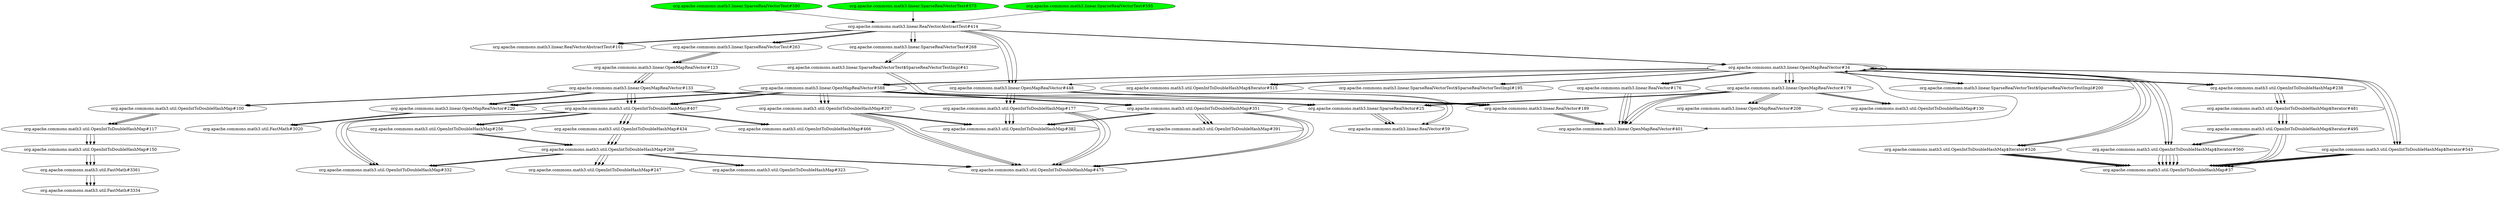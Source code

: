 digraph "cg/org.apache.commons.math3.linear.SparseRealVectorTest#580"
{
	"org.apache.commons.math3.linear.SparseRealVectorTest#580" [style=filled,fillcolor=green];
	"org.apache.commons.math3.linear.SparseRealVectorTest#580" -> "org.apache.commons.math3.linear.RealVectorAbstractTest#414";
	"org.apache.commons.math3.linear.RealVectorAbstractTest#414" -> "org.apache.commons.math3.linear.RealVectorAbstractTest#101";
	"org.apache.commons.math3.linear.RealVectorAbstractTest#414" -> "org.apache.commons.math3.linear.SparseRealVectorTest#263";
	"org.apache.commons.math3.linear.SparseRealVectorTest#263" -> "org.apache.commons.math3.linear.OpenMapRealVector#123";
	"org.apache.commons.math3.linear.OpenMapRealVector#123" -> "org.apache.commons.math3.linear.OpenMapRealVector#133";
	"org.apache.commons.math3.linear.OpenMapRealVector#133" -> "org.apache.commons.math3.linear.SparseRealVector#25";
	"org.apache.commons.math3.linear.SparseRealVector#25" -> "org.apache.commons.math3.linear.RealVector#59";
	"org.apache.commons.math3.linear.OpenMapRealVector#133" -> "org.apache.commons.math3.util.OpenIntToDoubleHashMap#100";
	"org.apache.commons.math3.util.OpenIntToDoubleHashMap#100" -> "org.apache.commons.math3.util.OpenIntToDoubleHashMap#117";
	"org.apache.commons.math3.util.OpenIntToDoubleHashMap#117" -> "org.apache.commons.math3.util.OpenIntToDoubleHashMap#150";
	"org.apache.commons.math3.util.OpenIntToDoubleHashMap#150" -> "org.apache.commons.math3.util.FastMath#3361";
	"org.apache.commons.math3.util.FastMath#3361" -> "org.apache.commons.math3.util.FastMath#3334";
	"org.apache.commons.math3.linear.OpenMapRealVector#133" -> "org.apache.commons.math3.linear.OpenMapRealVector#220";
	"org.apache.commons.math3.linear.OpenMapRealVector#220" -> "org.apache.commons.math3.util.FastMath#3020";
	"org.apache.commons.math3.linear.OpenMapRealVector#133" -> "org.apache.commons.math3.util.OpenIntToDoubleHashMap#407";
	"org.apache.commons.math3.util.OpenIntToDoubleHashMap#407" -> "org.apache.commons.math3.util.OpenIntToDoubleHashMap#256";
	"org.apache.commons.math3.util.OpenIntToDoubleHashMap#256" -> "org.apache.commons.math3.util.OpenIntToDoubleHashMap#269";
	"org.apache.commons.math3.util.OpenIntToDoubleHashMap#269" -> "org.apache.commons.math3.util.OpenIntToDoubleHashMap#475";
	"org.apache.commons.math3.util.OpenIntToDoubleHashMap#407" -> "org.apache.commons.math3.util.OpenIntToDoubleHashMap#466";
	"org.apache.commons.math3.util.OpenIntToDoubleHashMap#407" -> "org.apache.commons.math3.util.OpenIntToDoubleHashMap#434";
	"org.apache.commons.math3.util.OpenIntToDoubleHashMap#434" -> "org.apache.commons.math3.util.OpenIntToDoubleHashMap#269";
	"org.apache.commons.math3.util.OpenIntToDoubleHashMap#269" -> "org.apache.commons.math3.util.OpenIntToDoubleHashMap#247";
	"org.apache.commons.math3.util.OpenIntToDoubleHashMap#269" -> "org.apache.commons.math3.util.OpenIntToDoubleHashMap#323";
	"org.apache.commons.math3.linear.RealVectorAbstractTest#414" -> "org.apache.commons.math3.linear.SparseRealVectorTest#268";
	"org.apache.commons.math3.linear.SparseRealVectorTest#268" -> "org.apache.commons.math3.linear.SparseRealVectorTest$SparseRealVectorTestImpl#41";
	"org.apache.commons.math3.linear.SparseRealVectorTest$SparseRealVectorTestImpl#41" -> "org.apache.commons.math3.linear.RealVector#59";
	"org.apache.commons.math3.linear.RealVectorAbstractTest#414" -> "org.apache.commons.math3.linear.OpenMapRealVector#34";
	"org.apache.commons.math3.linear.OpenMapRealVector#34" -> "org.apache.commons.math3.linear.OpenMapRealVector#34";
	"org.apache.commons.math3.linear.OpenMapRealVector#34" -> "org.apache.commons.math3.linear.SparseRealVectorTest$SparseRealVectorTestImpl#200";
	"org.apache.commons.math3.linear.OpenMapRealVector#34" -> "org.apache.commons.math3.linear.RealVector#176";
	"org.apache.commons.math3.linear.RealVector#176" -> "org.apache.commons.math3.linear.OpenMapRealVector#401";
	"org.apache.commons.math3.linear.OpenMapRealVector#34" -> "org.apache.commons.math3.linear.OpenMapRealVector#179";
	"org.apache.commons.math3.linear.OpenMapRealVector#179" -> "org.apache.commons.math3.linear.SparseRealVector#25";
	"org.apache.commons.math3.linear.OpenMapRealVector#179" -> "org.apache.commons.math3.linear.OpenMapRealVector#401";
	"org.apache.commons.math3.linear.OpenMapRealVector#179" -> "org.apache.commons.math3.linear.OpenMapRealVector#208";
	"org.apache.commons.math3.linear.OpenMapRealVector#179" -> "org.apache.commons.math3.util.OpenIntToDoubleHashMap#130";
	"org.apache.commons.math3.linear.OpenMapRealVector#34" -> "org.apache.commons.math3.util.OpenIntToDoubleHashMap#238";
	"org.apache.commons.math3.util.OpenIntToDoubleHashMap#238" -> "org.apache.commons.math3.util.OpenIntToDoubleHashMap$Iterator#481";
	"org.apache.commons.math3.util.OpenIntToDoubleHashMap$Iterator#481" -> "org.apache.commons.math3.util.OpenIntToDoubleHashMap$Iterator#495";
	"org.apache.commons.math3.util.OpenIntToDoubleHashMap$Iterator#495" -> "org.apache.commons.math3.util.OpenIntToDoubleHashMap#37";
	"org.apache.commons.math3.util.OpenIntToDoubleHashMap$Iterator#495" -> "org.apache.commons.math3.util.OpenIntToDoubleHashMap$Iterator#560";
	"org.apache.commons.math3.util.OpenIntToDoubleHashMap$Iterator#560" -> "org.apache.commons.math3.util.OpenIntToDoubleHashMap#37";
	"org.apache.commons.math3.util.OpenIntToDoubleHashMap$Iterator#560" -> "org.apache.commons.math3.util.OpenIntToDoubleHashMap#37";
	"org.apache.commons.math3.linear.OpenMapRealVector#34" -> "org.apache.commons.math3.util.OpenIntToDoubleHashMap$Iterator#515";
	"org.apache.commons.math3.linear.OpenMapRealVector#34" -> "org.apache.commons.math3.util.OpenIntToDoubleHashMap$Iterator#560";
	"org.apache.commons.math3.linear.OpenMapRealVector#34" -> "org.apache.commons.math3.util.OpenIntToDoubleHashMap$Iterator#526";
	"org.apache.commons.math3.util.OpenIntToDoubleHashMap$Iterator#526" -> "org.apache.commons.math3.util.OpenIntToDoubleHashMap#37";
	"org.apache.commons.math3.util.OpenIntToDoubleHashMap$Iterator#526" -> "org.apache.commons.math3.util.OpenIntToDoubleHashMap#37";
	"org.apache.commons.math3.linear.OpenMapRealVector#34" -> "org.apache.commons.math3.util.OpenIntToDoubleHashMap$Iterator#543";
	"org.apache.commons.math3.util.OpenIntToDoubleHashMap$Iterator#543" -> "org.apache.commons.math3.util.OpenIntToDoubleHashMap#37";
	"org.apache.commons.math3.util.OpenIntToDoubleHashMap$Iterator#543" -> "org.apache.commons.math3.util.OpenIntToDoubleHashMap#37";
	"org.apache.commons.math3.linear.OpenMapRealVector#34" -> "org.apache.commons.math3.linear.SparseRealVectorTest$SparseRealVectorTestImpl#195";
	"org.apache.commons.math3.linear.OpenMapRealVector#34" -> "org.apache.commons.math3.linear.OpenMapRealVector#588";
	"org.apache.commons.math3.linear.OpenMapRealVector#588" -> "org.apache.commons.math3.linear.RealVector#189";
	"org.apache.commons.math3.linear.RealVector#189" -> "org.apache.commons.math3.linear.OpenMapRealVector#401";
	"org.apache.commons.math3.linear.OpenMapRealVector#588" -> "org.apache.commons.math3.linear.OpenMapRealVector#220";
	"org.apache.commons.math3.linear.OpenMapRealVector#588" -> "org.apache.commons.math3.util.OpenIntToDoubleHashMap#207";
	"org.apache.commons.math3.util.OpenIntToDoubleHashMap#207" -> "org.apache.commons.math3.util.OpenIntToDoubleHashMap#475";
	"org.apache.commons.math3.util.OpenIntToDoubleHashMap#207" -> "org.apache.commons.math3.util.OpenIntToDoubleHashMap#382";
	"org.apache.commons.math3.linear.OpenMapRealVector#588" -> "org.apache.commons.math3.util.OpenIntToDoubleHashMap#351";
	"org.apache.commons.math3.util.OpenIntToDoubleHashMap#351" -> "org.apache.commons.math3.util.OpenIntToDoubleHashMap#475";
	"org.apache.commons.math3.util.OpenIntToDoubleHashMap#351" -> "org.apache.commons.math3.util.OpenIntToDoubleHashMap#382";
	"org.apache.commons.math3.util.OpenIntToDoubleHashMap#351" -> "org.apache.commons.math3.util.OpenIntToDoubleHashMap#391";
	"org.apache.commons.math3.linear.OpenMapRealVector#588" -> "org.apache.commons.math3.util.OpenIntToDoubleHashMap#407";
	"org.apache.commons.math3.util.OpenIntToDoubleHashMap#269" -> "org.apache.commons.math3.util.OpenIntToDoubleHashMap#332";
	"org.apache.commons.math3.util.OpenIntToDoubleHashMap#407" -> "org.apache.commons.math3.util.OpenIntToDoubleHashMap#332";
	"org.apache.commons.math3.linear.RealVectorAbstractTest#414" -> "org.apache.commons.math3.linear.OpenMapRealVector#448";
	"org.apache.commons.math3.linear.OpenMapRealVector#448" -> "org.apache.commons.math3.linear.RealVector#189";
	"org.apache.commons.math3.linear.OpenMapRealVector#448" -> "org.apache.commons.math3.util.OpenIntToDoubleHashMap#177";
	"org.apache.commons.math3.util.OpenIntToDoubleHashMap#177" -> "org.apache.commons.math3.util.OpenIntToDoubleHashMap#475";
	"org.apache.commons.math3.util.OpenIntToDoubleHashMap#177" -> "org.apache.commons.math3.util.OpenIntToDoubleHashMap#382";
	"org.apache.commons.math3.linear.SparseRealVectorTest#575" [style=filled,fillcolor=green];
	"org.apache.commons.math3.linear.SparseRealVectorTest#575" -> "org.apache.commons.math3.linear.RealVectorAbstractTest#414";
	"org.apache.commons.math3.linear.RealVectorAbstractTest#414" -> "org.apache.commons.math3.linear.RealVectorAbstractTest#101";
	"org.apache.commons.math3.linear.RealVectorAbstractTest#414" -> "org.apache.commons.math3.linear.SparseRealVectorTest#263";
	"org.apache.commons.math3.linear.SparseRealVectorTest#263" -> "org.apache.commons.math3.linear.OpenMapRealVector#123";
	"org.apache.commons.math3.linear.OpenMapRealVector#123" -> "org.apache.commons.math3.linear.OpenMapRealVector#133";
	"org.apache.commons.math3.linear.OpenMapRealVector#133" -> "org.apache.commons.math3.linear.SparseRealVector#25";
	"org.apache.commons.math3.linear.SparseRealVector#25" -> "org.apache.commons.math3.linear.RealVector#59";
	"org.apache.commons.math3.linear.OpenMapRealVector#133" -> "org.apache.commons.math3.util.OpenIntToDoubleHashMap#100";
	"org.apache.commons.math3.util.OpenIntToDoubleHashMap#100" -> "org.apache.commons.math3.util.OpenIntToDoubleHashMap#117";
	"org.apache.commons.math3.util.OpenIntToDoubleHashMap#117" -> "org.apache.commons.math3.util.OpenIntToDoubleHashMap#150";
	"org.apache.commons.math3.util.OpenIntToDoubleHashMap#150" -> "org.apache.commons.math3.util.FastMath#3361";
	"org.apache.commons.math3.util.FastMath#3361" -> "org.apache.commons.math3.util.FastMath#3334";
	"org.apache.commons.math3.linear.OpenMapRealVector#133" -> "org.apache.commons.math3.linear.OpenMapRealVector#220";
	"org.apache.commons.math3.linear.OpenMapRealVector#220" -> "org.apache.commons.math3.util.FastMath#3020";
	"org.apache.commons.math3.linear.OpenMapRealVector#133" -> "org.apache.commons.math3.util.OpenIntToDoubleHashMap#407";
	"org.apache.commons.math3.util.OpenIntToDoubleHashMap#407" -> "org.apache.commons.math3.util.OpenIntToDoubleHashMap#256";
	"org.apache.commons.math3.util.OpenIntToDoubleHashMap#256" -> "org.apache.commons.math3.util.OpenIntToDoubleHashMap#269";
	"org.apache.commons.math3.util.OpenIntToDoubleHashMap#269" -> "org.apache.commons.math3.util.OpenIntToDoubleHashMap#475";
	"org.apache.commons.math3.util.OpenIntToDoubleHashMap#407" -> "org.apache.commons.math3.util.OpenIntToDoubleHashMap#466";
	"org.apache.commons.math3.util.OpenIntToDoubleHashMap#407" -> "org.apache.commons.math3.util.OpenIntToDoubleHashMap#434";
	"org.apache.commons.math3.util.OpenIntToDoubleHashMap#434" -> "org.apache.commons.math3.util.OpenIntToDoubleHashMap#269";
	"org.apache.commons.math3.util.OpenIntToDoubleHashMap#269" -> "org.apache.commons.math3.util.OpenIntToDoubleHashMap#247";
	"org.apache.commons.math3.util.OpenIntToDoubleHashMap#269" -> "org.apache.commons.math3.util.OpenIntToDoubleHashMap#323";
	"org.apache.commons.math3.linear.RealVectorAbstractTest#414" -> "org.apache.commons.math3.linear.OpenMapRealVector#34";
	"org.apache.commons.math3.linear.OpenMapRealVector#34" -> "org.apache.commons.math3.linear.OpenMapRealVector#34";
	"org.apache.commons.math3.linear.OpenMapRealVector#34" -> "org.apache.commons.math3.linear.OpenMapRealVector#401";
	"org.apache.commons.math3.linear.OpenMapRealVector#34" -> "org.apache.commons.math3.linear.RealVector#176";
	"org.apache.commons.math3.linear.RealVector#176" -> "org.apache.commons.math3.linear.OpenMapRealVector#401";
	"org.apache.commons.math3.linear.OpenMapRealVector#34" -> "org.apache.commons.math3.linear.OpenMapRealVector#179";
	"org.apache.commons.math3.linear.OpenMapRealVector#179" -> "org.apache.commons.math3.linear.SparseRealVector#25";
	"org.apache.commons.math3.linear.OpenMapRealVector#179" -> "org.apache.commons.math3.linear.OpenMapRealVector#401";
	"org.apache.commons.math3.linear.OpenMapRealVector#179" -> "org.apache.commons.math3.linear.OpenMapRealVector#208";
	"org.apache.commons.math3.linear.OpenMapRealVector#179" -> "org.apache.commons.math3.util.OpenIntToDoubleHashMap#130";
	"org.apache.commons.math3.linear.OpenMapRealVector#34" -> "org.apache.commons.math3.util.OpenIntToDoubleHashMap#238";
	"org.apache.commons.math3.util.OpenIntToDoubleHashMap#238" -> "org.apache.commons.math3.util.OpenIntToDoubleHashMap$Iterator#481";
	"org.apache.commons.math3.util.OpenIntToDoubleHashMap$Iterator#481" -> "org.apache.commons.math3.util.OpenIntToDoubleHashMap$Iterator#495";
	"org.apache.commons.math3.util.OpenIntToDoubleHashMap$Iterator#495" -> "org.apache.commons.math3.util.OpenIntToDoubleHashMap#37";
	"org.apache.commons.math3.util.OpenIntToDoubleHashMap$Iterator#495" -> "org.apache.commons.math3.util.OpenIntToDoubleHashMap$Iterator#560";
	"org.apache.commons.math3.util.OpenIntToDoubleHashMap$Iterator#560" -> "org.apache.commons.math3.util.OpenIntToDoubleHashMap#37";
	"org.apache.commons.math3.util.OpenIntToDoubleHashMap$Iterator#560" -> "org.apache.commons.math3.util.OpenIntToDoubleHashMap#37";
	"org.apache.commons.math3.linear.OpenMapRealVector#34" -> "org.apache.commons.math3.util.OpenIntToDoubleHashMap$Iterator#515";
	"org.apache.commons.math3.linear.OpenMapRealVector#34" -> "org.apache.commons.math3.util.OpenIntToDoubleHashMap$Iterator#560";
	"org.apache.commons.math3.linear.OpenMapRealVector#34" -> "org.apache.commons.math3.util.OpenIntToDoubleHashMap$Iterator#526";
	"org.apache.commons.math3.util.OpenIntToDoubleHashMap$Iterator#526" -> "org.apache.commons.math3.util.OpenIntToDoubleHashMap#37";
	"org.apache.commons.math3.util.OpenIntToDoubleHashMap$Iterator#526" -> "org.apache.commons.math3.util.OpenIntToDoubleHashMap#37";
	"org.apache.commons.math3.linear.OpenMapRealVector#34" -> "org.apache.commons.math3.util.OpenIntToDoubleHashMap$Iterator#543";
	"org.apache.commons.math3.util.OpenIntToDoubleHashMap$Iterator#543" -> "org.apache.commons.math3.util.OpenIntToDoubleHashMap#37";
	"org.apache.commons.math3.util.OpenIntToDoubleHashMap$Iterator#543" -> "org.apache.commons.math3.util.OpenIntToDoubleHashMap#37";
	"org.apache.commons.math3.linear.OpenMapRealVector#34" -> "org.apache.commons.math3.linear.OpenMapRealVector#448";
	"org.apache.commons.math3.linear.OpenMapRealVector#448" -> "org.apache.commons.math3.linear.RealVector#189";
	"org.apache.commons.math3.linear.RealVector#189" -> "org.apache.commons.math3.linear.OpenMapRealVector#401";
	"org.apache.commons.math3.linear.OpenMapRealVector#448" -> "org.apache.commons.math3.util.OpenIntToDoubleHashMap#177";
	"org.apache.commons.math3.util.OpenIntToDoubleHashMap#177" -> "org.apache.commons.math3.util.OpenIntToDoubleHashMap#475";
	"org.apache.commons.math3.util.OpenIntToDoubleHashMap#177" -> "org.apache.commons.math3.util.OpenIntToDoubleHashMap#382";
	"org.apache.commons.math3.linear.OpenMapRealVector#34" -> "org.apache.commons.math3.linear.OpenMapRealVector#588";
	"org.apache.commons.math3.linear.OpenMapRealVector#588" -> "org.apache.commons.math3.linear.RealVector#189";
	"org.apache.commons.math3.linear.OpenMapRealVector#588" -> "org.apache.commons.math3.linear.OpenMapRealVector#220";
	"org.apache.commons.math3.linear.OpenMapRealVector#588" -> "org.apache.commons.math3.util.OpenIntToDoubleHashMap#207";
	"org.apache.commons.math3.util.OpenIntToDoubleHashMap#207" -> "org.apache.commons.math3.util.OpenIntToDoubleHashMap#475";
	"org.apache.commons.math3.util.OpenIntToDoubleHashMap#207" -> "org.apache.commons.math3.util.OpenIntToDoubleHashMap#382";
	"org.apache.commons.math3.linear.OpenMapRealVector#588" -> "org.apache.commons.math3.util.OpenIntToDoubleHashMap#351";
	"org.apache.commons.math3.util.OpenIntToDoubleHashMap#351" -> "org.apache.commons.math3.util.OpenIntToDoubleHashMap#475";
	"org.apache.commons.math3.util.OpenIntToDoubleHashMap#351" -> "org.apache.commons.math3.util.OpenIntToDoubleHashMap#382";
	"org.apache.commons.math3.util.OpenIntToDoubleHashMap#351" -> "org.apache.commons.math3.util.OpenIntToDoubleHashMap#391";
	"org.apache.commons.math3.linear.OpenMapRealVector#588" -> "org.apache.commons.math3.util.OpenIntToDoubleHashMap#407";
	"org.apache.commons.math3.util.OpenIntToDoubleHashMap#269" -> "org.apache.commons.math3.util.OpenIntToDoubleHashMap#332";
	"org.apache.commons.math3.util.OpenIntToDoubleHashMap#407" -> "org.apache.commons.math3.util.OpenIntToDoubleHashMap#332";
	"org.apache.commons.math3.linear.RealVectorAbstractTest#414" -> "org.apache.commons.math3.linear.OpenMapRealVector#448";
	"org.apache.commons.math3.linear.SparseRealVectorTest#595" [style=filled,fillcolor=green];
	"org.apache.commons.math3.linear.SparseRealVectorTest#595" -> "org.apache.commons.math3.linear.RealVectorAbstractTest#414";
	"org.apache.commons.math3.linear.RealVectorAbstractTest#414" -> "org.apache.commons.math3.linear.RealVectorAbstractTest#101";
	"org.apache.commons.math3.linear.RealVectorAbstractTest#414" -> "org.apache.commons.math3.linear.SparseRealVectorTest#263";
	"org.apache.commons.math3.linear.SparseRealVectorTest#263" -> "org.apache.commons.math3.linear.OpenMapRealVector#123";
	"org.apache.commons.math3.linear.OpenMapRealVector#123" -> "org.apache.commons.math3.linear.OpenMapRealVector#133";
	"org.apache.commons.math3.linear.OpenMapRealVector#133" -> "org.apache.commons.math3.linear.SparseRealVector#25";
	"org.apache.commons.math3.linear.SparseRealVector#25" -> "org.apache.commons.math3.linear.RealVector#59";
	"org.apache.commons.math3.linear.OpenMapRealVector#133" -> "org.apache.commons.math3.util.OpenIntToDoubleHashMap#100";
	"org.apache.commons.math3.util.OpenIntToDoubleHashMap#100" -> "org.apache.commons.math3.util.OpenIntToDoubleHashMap#117";
	"org.apache.commons.math3.util.OpenIntToDoubleHashMap#117" -> "org.apache.commons.math3.util.OpenIntToDoubleHashMap#150";
	"org.apache.commons.math3.util.OpenIntToDoubleHashMap#150" -> "org.apache.commons.math3.util.FastMath#3361";
	"org.apache.commons.math3.util.FastMath#3361" -> "org.apache.commons.math3.util.FastMath#3334";
	"org.apache.commons.math3.linear.OpenMapRealVector#133" -> "org.apache.commons.math3.linear.OpenMapRealVector#220";
	"org.apache.commons.math3.linear.OpenMapRealVector#220" -> "org.apache.commons.math3.util.FastMath#3020";
	"org.apache.commons.math3.linear.OpenMapRealVector#133" -> "org.apache.commons.math3.util.OpenIntToDoubleHashMap#407";
	"org.apache.commons.math3.util.OpenIntToDoubleHashMap#407" -> "org.apache.commons.math3.util.OpenIntToDoubleHashMap#256";
	"org.apache.commons.math3.util.OpenIntToDoubleHashMap#256" -> "org.apache.commons.math3.util.OpenIntToDoubleHashMap#269";
	"org.apache.commons.math3.util.OpenIntToDoubleHashMap#269" -> "org.apache.commons.math3.util.OpenIntToDoubleHashMap#475";
	"org.apache.commons.math3.util.OpenIntToDoubleHashMap#407" -> "org.apache.commons.math3.util.OpenIntToDoubleHashMap#466";
	"org.apache.commons.math3.util.OpenIntToDoubleHashMap#407" -> "org.apache.commons.math3.util.OpenIntToDoubleHashMap#434";
	"org.apache.commons.math3.util.OpenIntToDoubleHashMap#434" -> "org.apache.commons.math3.util.OpenIntToDoubleHashMap#269";
	"org.apache.commons.math3.util.OpenIntToDoubleHashMap#269" -> "org.apache.commons.math3.util.OpenIntToDoubleHashMap#247";
	"org.apache.commons.math3.util.OpenIntToDoubleHashMap#269" -> "org.apache.commons.math3.util.OpenIntToDoubleHashMap#323";
	"org.apache.commons.math3.linear.RealVectorAbstractTest#414" -> "org.apache.commons.math3.linear.SparseRealVectorTest#268";
	"org.apache.commons.math3.linear.SparseRealVectorTest#268" -> "org.apache.commons.math3.linear.SparseRealVectorTest$SparseRealVectorTestImpl#41";
	"org.apache.commons.math3.linear.SparseRealVectorTest$SparseRealVectorTestImpl#41" -> "org.apache.commons.math3.linear.RealVector#59";
	"org.apache.commons.math3.linear.RealVectorAbstractTest#414" -> "org.apache.commons.math3.linear.OpenMapRealVector#34";
	"org.apache.commons.math3.linear.OpenMapRealVector#34" -> "org.apache.commons.math3.linear.OpenMapRealVector#34";
	"org.apache.commons.math3.linear.OpenMapRealVector#34" -> "org.apache.commons.math3.linear.SparseRealVectorTest$SparseRealVectorTestImpl#200";
	"org.apache.commons.math3.linear.OpenMapRealVector#34" -> "org.apache.commons.math3.linear.RealVector#176";
	"org.apache.commons.math3.linear.RealVector#176" -> "org.apache.commons.math3.linear.OpenMapRealVector#401";
	"org.apache.commons.math3.linear.OpenMapRealVector#34" -> "org.apache.commons.math3.linear.OpenMapRealVector#179";
	"org.apache.commons.math3.linear.OpenMapRealVector#179" -> "org.apache.commons.math3.linear.SparseRealVector#25";
	"org.apache.commons.math3.linear.OpenMapRealVector#179" -> "org.apache.commons.math3.linear.OpenMapRealVector#401";
	"org.apache.commons.math3.linear.OpenMapRealVector#179" -> "org.apache.commons.math3.linear.OpenMapRealVector#208";
	"org.apache.commons.math3.linear.OpenMapRealVector#179" -> "org.apache.commons.math3.util.OpenIntToDoubleHashMap#130";
	"org.apache.commons.math3.linear.OpenMapRealVector#34" -> "org.apache.commons.math3.util.OpenIntToDoubleHashMap#238";
	"org.apache.commons.math3.util.OpenIntToDoubleHashMap#238" -> "org.apache.commons.math3.util.OpenIntToDoubleHashMap$Iterator#481";
	"org.apache.commons.math3.util.OpenIntToDoubleHashMap$Iterator#481" -> "org.apache.commons.math3.util.OpenIntToDoubleHashMap$Iterator#495";
	"org.apache.commons.math3.util.OpenIntToDoubleHashMap$Iterator#495" -> "org.apache.commons.math3.util.OpenIntToDoubleHashMap#37";
	"org.apache.commons.math3.util.OpenIntToDoubleHashMap$Iterator#495" -> "org.apache.commons.math3.util.OpenIntToDoubleHashMap$Iterator#560";
	"org.apache.commons.math3.util.OpenIntToDoubleHashMap$Iterator#560" -> "org.apache.commons.math3.util.OpenIntToDoubleHashMap#37";
	"org.apache.commons.math3.util.OpenIntToDoubleHashMap$Iterator#560" -> "org.apache.commons.math3.util.OpenIntToDoubleHashMap#37";
	"org.apache.commons.math3.linear.OpenMapRealVector#34" -> "org.apache.commons.math3.util.OpenIntToDoubleHashMap$Iterator#515";
	"org.apache.commons.math3.linear.OpenMapRealVector#34" -> "org.apache.commons.math3.util.OpenIntToDoubleHashMap$Iterator#560";
	"org.apache.commons.math3.linear.OpenMapRealVector#34" -> "org.apache.commons.math3.util.OpenIntToDoubleHashMap$Iterator#526";
	"org.apache.commons.math3.util.OpenIntToDoubleHashMap$Iterator#526" -> "org.apache.commons.math3.util.OpenIntToDoubleHashMap#37";
	"org.apache.commons.math3.util.OpenIntToDoubleHashMap$Iterator#526" -> "org.apache.commons.math3.util.OpenIntToDoubleHashMap#37";
	"org.apache.commons.math3.linear.OpenMapRealVector#34" -> "org.apache.commons.math3.util.OpenIntToDoubleHashMap$Iterator#543";
	"org.apache.commons.math3.util.OpenIntToDoubleHashMap$Iterator#543" -> "org.apache.commons.math3.util.OpenIntToDoubleHashMap#37";
	"org.apache.commons.math3.util.OpenIntToDoubleHashMap$Iterator#543" -> "org.apache.commons.math3.util.OpenIntToDoubleHashMap#37";
	"org.apache.commons.math3.linear.OpenMapRealVector#34" -> "org.apache.commons.math3.linear.SparseRealVectorTest$SparseRealVectorTestImpl#195";
	"org.apache.commons.math3.linear.OpenMapRealVector#34" -> "org.apache.commons.math3.linear.OpenMapRealVector#588";
	"org.apache.commons.math3.linear.OpenMapRealVector#588" -> "org.apache.commons.math3.linear.RealVector#189";
	"org.apache.commons.math3.linear.RealVector#189" -> "org.apache.commons.math3.linear.OpenMapRealVector#401";
	"org.apache.commons.math3.linear.OpenMapRealVector#588" -> "org.apache.commons.math3.linear.OpenMapRealVector#220";
	"org.apache.commons.math3.linear.OpenMapRealVector#588" -> "org.apache.commons.math3.util.OpenIntToDoubleHashMap#407";
	"org.apache.commons.math3.util.OpenIntToDoubleHashMap#269" -> "org.apache.commons.math3.util.OpenIntToDoubleHashMap#332";
	"org.apache.commons.math3.util.OpenIntToDoubleHashMap#407" -> "org.apache.commons.math3.util.OpenIntToDoubleHashMap#332";
	"org.apache.commons.math3.linear.OpenMapRealVector#588" -> "org.apache.commons.math3.util.OpenIntToDoubleHashMap#207";
	"org.apache.commons.math3.util.OpenIntToDoubleHashMap#207" -> "org.apache.commons.math3.util.OpenIntToDoubleHashMap#475";
	"org.apache.commons.math3.util.OpenIntToDoubleHashMap#207" -> "org.apache.commons.math3.util.OpenIntToDoubleHashMap#382";
	"org.apache.commons.math3.linear.OpenMapRealVector#588" -> "org.apache.commons.math3.util.OpenIntToDoubleHashMap#351";
	"org.apache.commons.math3.util.OpenIntToDoubleHashMap#351" -> "org.apache.commons.math3.util.OpenIntToDoubleHashMap#475";
	"org.apache.commons.math3.util.OpenIntToDoubleHashMap#351" -> "org.apache.commons.math3.util.OpenIntToDoubleHashMap#382";
	"org.apache.commons.math3.util.OpenIntToDoubleHashMap#351" -> "org.apache.commons.math3.util.OpenIntToDoubleHashMap#391";
	"org.apache.commons.math3.linear.RealVectorAbstractTest#414" -> "org.apache.commons.math3.linear.OpenMapRealVector#448";
	"org.apache.commons.math3.linear.OpenMapRealVector#448" -> "org.apache.commons.math3.linear.RealVector#189";
	"org.apache.commons.math3.linear.OpenMapRealVector#448" -> "org.apache.commons.math3.util.OpenIntToDoubleHashMap#177";
	"org.apache.commons.math3.util.OpenIntToDoubleHashMap#177" -> "org.apache.commons.math3.util.OpenIntToDoubleHashMap#475";
	"org.apache.commons.math3.util.OpenIntToDoubleHashMap#177" -> "org.apache.commons.math3.util.OpenIntToDoubleHashMap#382";
}
